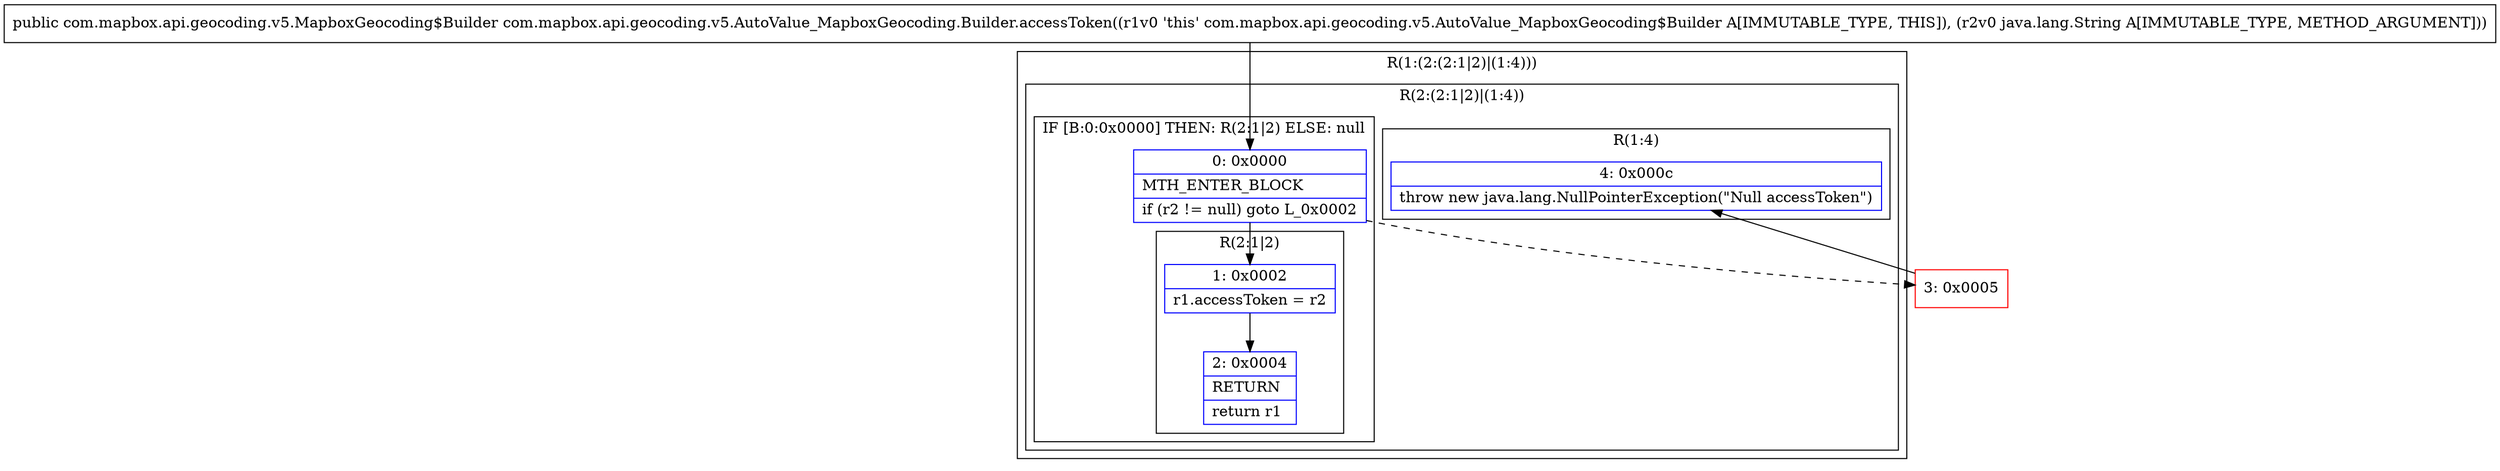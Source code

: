 digraph "CFG forcom.mapbox.api.geocoding.v5.AutoValue_MapboxGeocoding.Builder.accessToken(Ljava\/lang\/String;)Lcom\/mapbox\/api\/geocoding\/v5\/MapboxGeocoding$Builder;" {
subgraph cluster_Region_8026914 {
label = "R(1:(2:(2:1|2)|(1:4)))";
node [shape=record,color=blue];
subgraph cluster_Region_607013602 {
label = "R(2:(2:1|2)|(1:4))";
node [shape=record,color=blue];
subgraph cluster_IfRegion_1372780799 {
label = "IF [B:0:0x0000] THEN: R(2:1|2) ELSE: null";
node [shape=record,color=blue];
Node_0 [shape=record,label="{0\:\ 0x0000|MTH_ENTER_BLOCK\l|if (r2 != null) goto L_0x0002\l}"];
subgraph cluster_Region_763028903 {
label = "R(2:1|2)";
node [shape=record,color=blue];
Node_1 [shape=record,label="{1\:\ 0x0002|r1.accessToken = r2\l}"];
Node_2 [shape=record,label="{2\:\ 0x0004|RETURN\l|return r1\l}"];
}
}
subgraph cluster_Region_2122983489 {
label = "R(1:4)";
node [shape=record,color=blue];
Node_4 [shape=record,label="{4\:\ 0x000c|throw new java.lang.NullPointerException(\"Null accessToken\")\l}"];
}
}
}
Node_3 [shape=record,color=red,label="{3\:\ 0x0005}"];
MethodNode[shape=record,label="{public com.mapbox.api.geocoding.v5.MapboxGeocoding$Builder com.mapbox.api.geocoding.v5.AutoValue_MapboxGeocoding.Builder.accessToken((r1v0 'this' com.mapbox.api.geocoding.v5.AutoValue_MapboxGeocoding$Builder A[IMMUTABLE_TYPE, THIS]), (r2v0 java.lang.String A[IMMUTABLE_TYPE, METHOD_ARGUMENT])) }"];
MethodNode -> Node_0;
Node_0 -> Node_1;
Node_0 -> Node_3[style=dashed];
Node_1 -> Node_2;
Node_3 -> Node_4;
}

